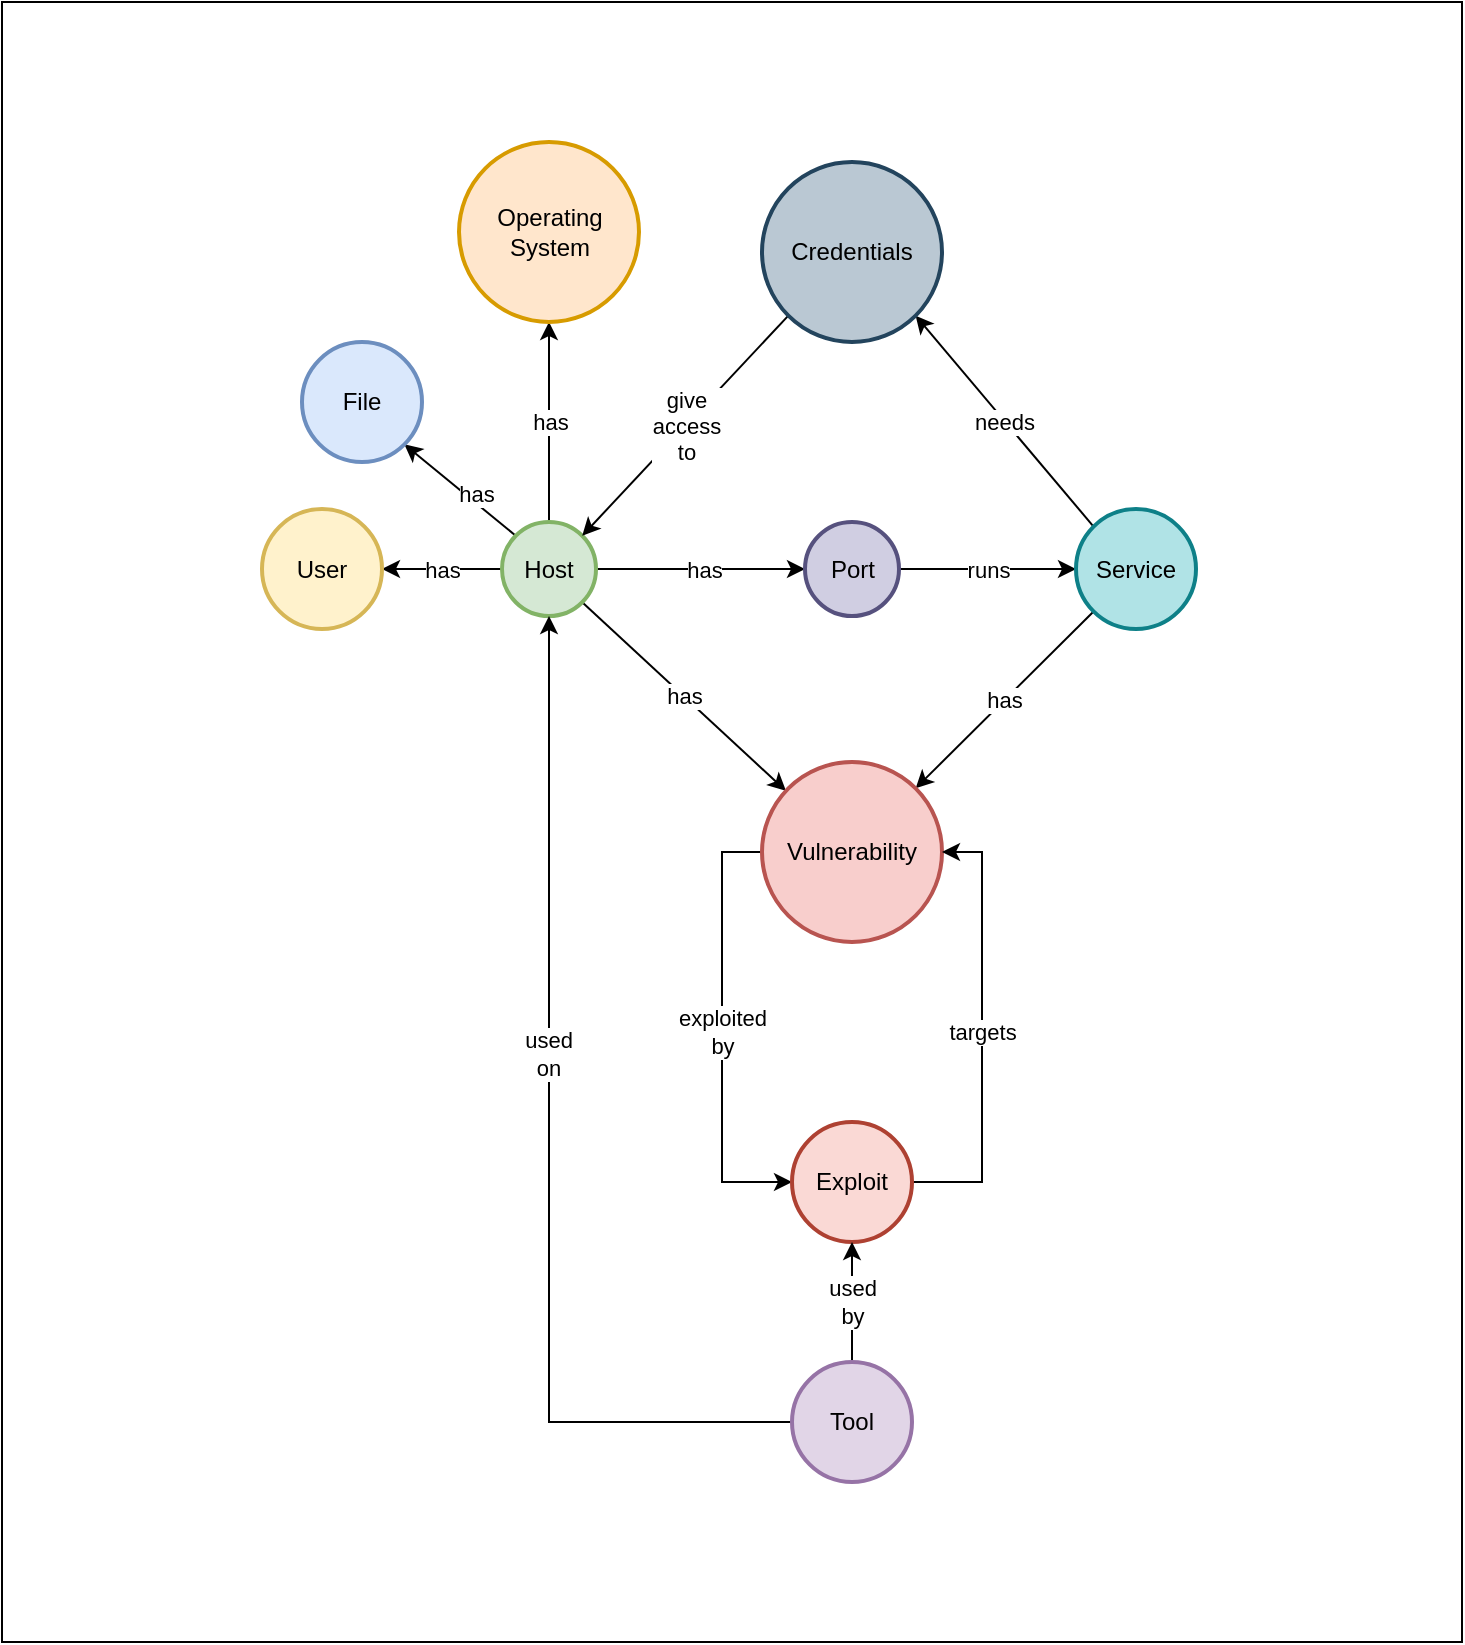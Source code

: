 <mxfile>
    <diagram id="XTsZeTQgIvXgSv2_xNjD" name="Page-1">
        <mxGraphModel dx="1528" dy="1063" grid="1" gridSize="10" guides="1" tooltips="1" connect="1" arrows="1" fold="1" page="1" pageScale="1" pageWidth="850" pageHeight="1100" background="none" math="0" shadow="0">
            <root>
                <mxCell id="0"/>
                <mxCell id="1" parent="0"/>
                <mxCell id="38" value="" style="rounded=0;whiteSpace=wrap;html=1;" vertex="1" parent="1">
                    <mxGeometry x="80" y="160" width="730" height="820" as="geometry"/>
                </mxCell>
                <mxCell id="13" style="edgeStyle=none;html=1;entryX=0;entryY=0.5;entryDx=0;entryDy=0;rounded=0;" edge="1" parent="1" source="2" target="3">
                    <mxGeometry relative="1" as="geometry"/>
                </mxCell>
                <mxCell id="14" value="has" style="edgeLabel;html=1;align=center;verticalAlign=middle;resizable=0;points=[];rounded=0;" vertex="1" connectable="0" parent="13">
                    <mxGeometry x="-0.117" y="-1" relative="1" as="geometry">
                        <mxPoint x="8" y="-1" as="offset"/>
                    </mxGeometry>
                </mxCell>
                <mxCell id="17" value="has" style="edgeStyle=none;html=1;exitX=1;exitY=1;exitDx=0;exitDy=0;rounded=0;" edge="1" parent="1" source="2" target="5">
                    <mxGeometry relative="1" as="geometry"/>
                </mxCell>
                <mxCell id="19" value="has" style="edgeStyle=none;html=1;exitX=0.5;exitY=0;exitDx=0;exitDy=0;rounded=0;" edge="1" parent="1" source="2" target="8">
                    <mxGeometry relative="1" as="geometry"/>
                </mxCell>
                <mxCell id="32" style="html=1;exitX=0;exitY=0;exitDx=0;exitDy=0;entryX=1;entryY=1;entryDx=0;entryDy=0;rounded=0;" edge="1" parent="1" source="2" target="9">
                    <mxGeometry relative="1" as="geometry"/>
                </mxCell>
                <mxCell id="33" value="has" style="edgeLabel;html=1;align=center;verticalAlign=middle;resizable=0;points=[];rounded=0;" vertex="1" connectable="0" parent="32">
                    <mxGeometry x="-0.201" y="-3" relative="1" as="geometry">
                        <mxPoint as="offset"/>
                    </mxGeometry>
                </mxCell>
                <mxCell id="34" value="has" style="edgeStyle=none;html=1;exitX=0;exitY=0.5;exitDx=0;exitDy=0;entryX=1;entryY=0.5;entryDx=0;entryDy=0;rounded=0;" edge="1" parent="1" source="2" target="11">
                    <mxGeometry relative="1" as="geometry"/>
                </mxCell>
                <mxCell id="2" value="Host" style="ellipse;aspect=fixed;strokeWidth=2;whiteSpace=wrap;rounded=0;fillColor=#d5e8d4;strokeColor=#82b366;" vertex="1" parent="1">
                    <mxGeometry x="330" y="420" width="47" height="47" as="geometry"/>
                </mxCell>
                <mxCell id="20" value="runs" style="edgeStyle=none;html=1;exitX=1;exitY=0.5;exitDx=0;exitDy=0;entryX=0;entryY=0.5;entryDx=0;entryDy=0;rounded=0;" edge="1" parent="1" source="3" target="4">
                    <mxGeometry relative="1" as="geometry"/>
                </mxCell>
                <mxCell id="3" value="Port" style="ellipse;aspect=fixed;strokeWidth=2;whiteSpace=wrap;rounded=0;fillColor=#d0cee2;strokeColor=#56517e;" vertex="1" parent="1">
                    <mxGeometry x="481.5" y="420" width="47" height="47" as="geometry"/>
                </mxCell>
                <mxCell id="21" value="has" style="edgeStyle=none;html=1;exitX=0;exitY=1;exitDx=0;exitDy=0;entryX=1;entryY=0;entryDx=0;entryDy=0;rounded=0;" edge="1" parent="1" source="4" target="5">
                    <mxGeometry relative="1" as="geometry"/>
                </mxCell>
                <mxCell id="22" value="needs" style="edgeStyle=none;html=1;exitX=0;exitY=0;exitDx=0;exitDy=0;entryX=1;entryY=1;entryDx=0;entryDy=0;rounded=0;" edge="1" parent="1" source="4" target="6">
                    <mxGeometry relative="1" as="geometry"/>
                </mxCell>
                <mxCell id="4" value="Service" style="ellipse;aspect=fixed;strokeWidth=2;whiteSpace=wrap;rounded=0;fillColor=#b0e3e6;strokeColor=#0e8088;" vertex="1" parent="1">
                    <mxGeometry x="617" y="413.5" width="60" height="60" as="geometry"/>
                </mxCell>
                <mxCell id="23" value="exploited&lt;br&gt;by" style="edgeStyle=orthogonalEdgeStyle;html=1;exitX=0;exitY=0.5;exitDx=0;exitDy=0;entryX=0;entryY=0.5;entryDx=0;entryDy=0;rounded=0;" edge="1" parent="1" source="5" target="7">
                    <mxGeometry relative="1" as="geometry">
                        <Array as="points">
                            <mxPoint x="440" y="585"/>
                            <mxPoint x="440" y="750"/>
                        </Array>
                    </mxGeometry>
                </mxCell>
                <mxCell id="5" value="Vulnerability" style="ellipse;aspect=fixed;strokeWidth=2;whiteSpace=wrap;rounded=0;fillColor=#f8cecc;strokeColor=#b85450;" vertex="1" parent="1">
                    <mxGeometry x="460" y="540" width="90" height="90" as="geometry"/>
                </mxCell>
                <mxCell id="24" value="give&lt;br&gt;access&lt;br&gt;to" style="edgeStyle=none;html=1;exitX=0;exitY=1;exitDx=0;exitDy=0;entryX=1;entryY=0;entryDx=0;entryDy=0;rounded=0;" edge="1" parent="1" source="6" target="2">
                    <mxGeometry relative="1" as="geometry"/>
                </mxCell>
                <mxCell id="6" value="Credentials" style="ellipse;aspect=fixed;strokeWidth=2;whiteSpace=wrap;rounded=0;fillColor=#bac8d3;strokeColor=#23445d;" vertex="1" parent="1">
                    <mxGeometry x="460" y="240" width="90" height="90" as="geometry"/>
                </mxCell>
                <mxCell id="28" value="targets" style="edgeStyle=orthogonalEdgeStyle;html=1;exitX=1;exitY=0.5;exitDx=0;exitDy=0;entryX=1;entryY=0.5;entryDx=0;entryDy=0;rounded=0;" edge="1" parent="1" source="7" target="5">
                    <mxGeometry relative="1" as="geometry">
                        <Array as="points">
                            <mxPoint x="570" y="750"/>
                            <mxPoint x="570" y="585"/>
                        </Array>
                    </mxGeometry>
                </mxCell>
                <mxCell id="7" value="Exploit" style="ellipse;aspect=fixed;strokeWidth=2;whiteSpace=wrap;rounded=0;fillColor=#fad9d5;strokeColor=#ae4132;" vertex="1" parent="1">
                    <mxGeometry x="475" y="720" width="60" height="60" as="geometry"/>
                </mxCell>
                <mxCell id="8" value="Operating&#10;System" style="ellipse;aspect=fixed;strokeWidth=2;whiteSpace=wrap;rounded=0;fillColor=#ffe6cc;strokeColor=#d79b00;" vertex="1" parent="1">
                    <mxGeometry x="308.5" y="230" width="90" height="90" as="geometry"/>
                </mxCell>
                <mxCell id="9" value="File" style="ellipse;aspect=fixed;strokeWidth=2;whiteSpace=wrap;rounded=0;fillColor=#dae8fc;strokeColor=#6c8ebf;" vertex="1" parent="1">
                    <mxGeometry x="230" y="330" width="60" height="60" as="geometry"/>
                </mxCell>
                <mxCell id="11" value="User" style="ellipse;aspect=fixed;strokeWidth=2;whiteSpace=wrap;rounded=0;fillColor=#fff2cc;strokeColor=#d6b656;" vertex="1" parent="1">
                    <mxGeometry x="210" y="413.5" width="60" height="60" as="geometry"/>
                </mxCell>
                <mxCell id="29" value="used&lt;br&gt;by" style="edgeStyle=orthogonalEdgeStyle;html=1;exitX=0.5;exitY=0;exitDx=0;exitDy=0;entryX=0.5;entryY=1;entryDx=0;entryDy=0;rounded=0;" edge="1" parent="1" source="12" target="7">
                    <mxGeometry relative="1" as="geometry"/>
                </mxCell>
                <mxCell id="30" style="edgeStyle=orthogonalEdgeStyle;html=1;exitX=0;exitY=0.5;exitDx=0;exitDy=0;entryX=0.5;entryY=1;entryDx=0;entryDy=0;rounded=0;" edge="1" parent="1" source="12" target="2">
                    <mxGeometry relative="1" as="geometry"/>
                </mxCell>
                <mxCell id="31" value="used&lt;br&gt;on" style="edgeLabel;html=1;align=center;verticalAlign=middle;resizable=0;points=[];rounded=0;" vertex="1" connectable="0" parent="30">
                    <mxGeometry x="0.164" y="1" relative="1" as="geometry">
                        <mxPoint as="offset"/>
                    </mxGeometry>
                </mxCell>
                <mxCell id="12" value="Tool" style="ellipse;aspect=fixed;strokeWidth=2;whiteSpace=wrap;rounded=0;fillColor=#e1d5e7;strokeColor=#9673a6;" vertex="1" parent="1">
                    <mxGeometry x="475" y="840" width="60" height="60" as="geometry"/>
                </mxCell>
            </root>
        </mxGraphModel>
    </diagram>
</mxfile>